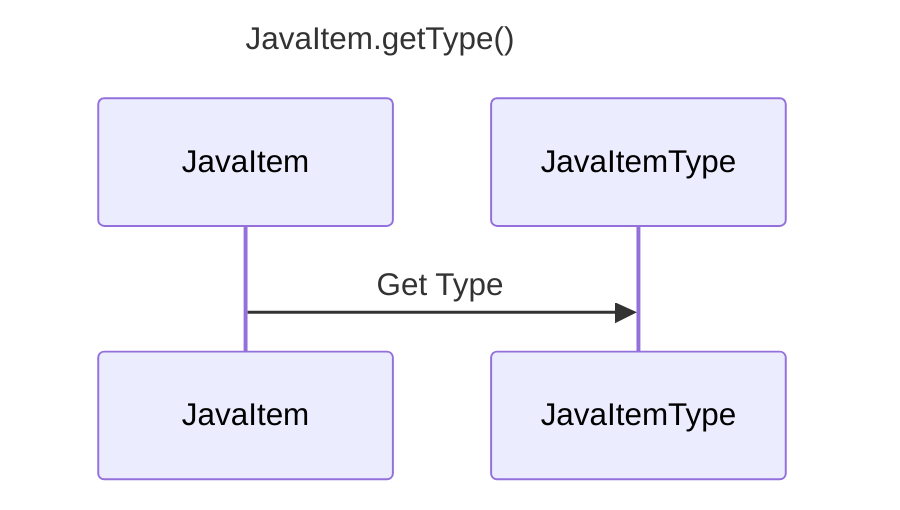 ---
title: JavaItem.getType()
---

sequenceDiagram
    participant JavaItem
    participant JavaItemType

    JavaItem ->> JavaItemType: Get Type